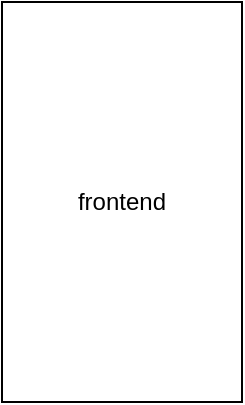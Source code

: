 <mxfile version="24.2.5" type="github">
  <diagram name="Strona-1" id="m5LUH9HP8mJjdcIqBXiX">
    <mxGraphModel dx="1050" dy="522" grid="1" gridSize="10" guides="1" tooltips="1" connect="1" arrows="1" fold="1" page="1" pageScale="1" pageWidth="827" pageHeight="1169" math="0" shadow="0">
      <root>
        <mxCell id="0" />
        <mxCell id="1" parent="0" />
        <mxCell id="S0G9rVYD8cyPHxKN2ZcD-1" value="frontend" style="rounded=0;whiteSpace=wrap;html=1;" vertex="1" parent="1">
          <mxGeometry x="350" y="240" width="120" height="200" as="geometry" />
        </mxCell>
      </root>
    </mxGraphModel>
  </diagram>
</mxfile>
